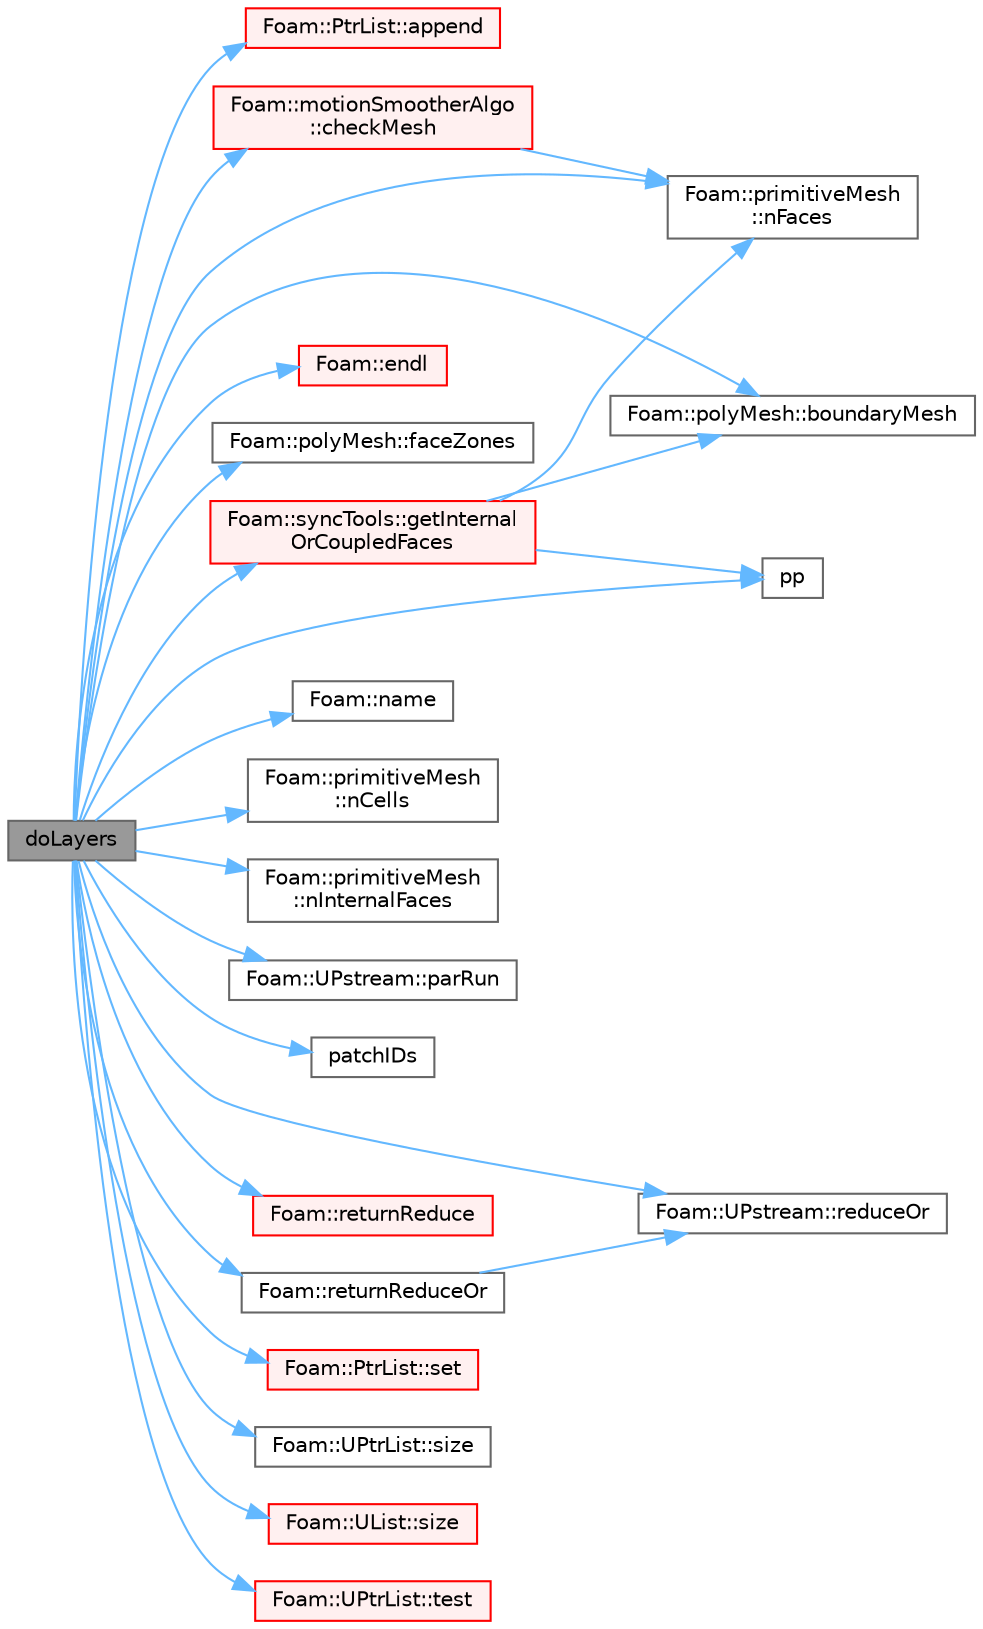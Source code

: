 digraph "doLayers"
{
 // LATEX_PDF_SIZE
  bgcolor="transparent";
  edge [fontname=Helvetica,fontsize=10,labelfontname=Helvetica,labelfontsize=10];
  node [fontname=Helvetica,fontsize=10,shape=box,height=0.2,width=0.4];
  rankdir="LR";
  Node1 [id="Node000001",label="doLayers",height=0.2,width=0.4,color="gray40", fillcolor="grey60", style="filled", fontcolor="black",tooltip=" "];
  Node1 -> Node2 [id="edge1_Node000001_Node000002",color="steelblue1",style="solid",tooltip=" "];
  Node2 [id="Node000002",label="Foam::PtrList::append",height=0.2,width=0.4,color="red", fillcolor="#FFF0F0", style="filled",URL="$classFoam_1_1PtrList.html#a9846c2ecbc3f323d5dc356dedb2c6cbd",tooltip=" "];
  Node1 -> Node6 [id="edge2_Node000001_Node000006",color="steelblue1",style="solid",tooltip=" "];
  Node6 [id="Node000006",label="Foam::polyMesh::boundaryMesh",height=0.2,width=0.4,color="grey40", fillcolor="white", style="filled",URL="$classFoam_1_1polyMesh.html#a02c4e324237bfa4eabeec487c0a011a0",tooltip=" "];
  Node1 -> Node7 [id="edge3_Node000001_Node000007",color="steelblue1",style="solid",tooltip=" "];
  Node7 [id="Node000007",label="Foam::motionSmootherAlgo\l::checkMesh",height=0.2,width=0.4,color="red", fillcolor="#FFF0F0", style="filled",URL="$classFoam_1_1motionSmootherAlgo.html#aae5fa403a1bdcfd426f920bbf2d3d033",tooltip=" "];
  Node7 -> Node11 [id="edge4_Node000007_Node000011",color="steelblue1",style="solid",tooltip=" "];
  Node11 [id="Node000011",label="Foam::primitiveMesh\l::nFaces",height=0.2,width=0.4,color="grey40", fillcolor="white", style="filled",URL="$classFoam_1_1primitiveMesh.html#aad20a227e963e21b706a9dfa3ab7e158",tooltip=" "];
  Node1 -> Node12 [id="edge5_Node000001_Node000012",color="steelblue1",style="solid",tooltip=" "];
  Node12 [id="Node000012",label="Foam::endl",height=0.2,width=0.4,color="red", fillcolor="#FFF0F0", style="filled",URL="$namespaceFoam.html#a7d5eca45a323264dc5fe811500ebda47",tooltip=" "];
  Node1 -> Node16 [id="edge6_Node000001_Node000016",color="steelblue1",style="solid",tooltip=" "];
  Node16 [id="Node000016",label="Foam::polyMesh::faceZones",height=0.2,width=0.4,color="grey40", fillcolor="white", style="filled",URL="$classFoam_1_1polyMesh.html#a091fab9ec32116ddc2f5fb0a802306bc",tooltip=" "];
  Node1 -> Node17 [id="edge7_Node000001_Node000017",color="steelblue1",style="solid",tooltip=" "];
  Node17 [id="Node000017",label="Foam::syncTools::getInternal\lOrCoupledFaces",height=0.2,width=0.4,color="red", fillcolor="#FFF0F0", style="filled",URL="$classFoam_1_1syncTools.html#a1b3b2b1b9fede43a81e25ecd9dbcf853",tooltip=" "];
  Node17 -> Node6 [id="edge8_Node000017_Node000006",color="steelblue1",style="solid",tooltip=" "];
  Node17 -> Node11 [id="edge9_Node000017_Node000011",color="steelblue1",style="solid",tooltip=" "];
  Node17 -> Node18 [id="edge10_Node000017_Node000018",color="steelblue1",style="solid",tooltip=" "];
  Node18 [id="Node000018",label="pp",height=0.2,width=0.4,color="grey40", fillcolor="white", style="filled",URL="$checkPatchTopology_8H.html#a62bd17b324c5b9481f03d4b6d6e09f88",tooltip=" "];
  Node1 -> Node26 [id="edge11_Node000001_Node000026",color="steelblue1",style="solid",tooltip=" "];
  Node26 [id="Node000026",label="Foam::name",height=0.2,width=0.4,color="grey40", fillcolor="white", style="filled",URL="$namespaceFoam.html#accde1bf3e2a4105cca868012a680afbe",tooltip=" "];
  Node1 -> Node27 [id="edge12_Node000001_Node000027",color="steelblue1",style="solid",tooltip=" "];
  Node27 [id="Node000027",label="Foam::primitiveMesh\l::nCells",height=0.2,width=0.4,color="grey40", fillcolor="white", style="filled",URL="$classFoam_1_1primitiveMesh.html#aaba52b9f1145afa50dff7a5d41188dd4",tooltip=" "];
  Node1 -> Node11 [id="edge13_Node000001_Node000011",color="steelblue1",style="solid",tooltip=" "];
  Node1 -> Node28 [id="edge14_Node000001_Node000028",color="steelblue1",style="solid",tooltip=" "];
  Node28 [id="Node000028",label="Foam::primitiveMesh\l::nInternalFaces",height=0.2,width=0.4,color="grey40", fillcolor="white", style="filled",URL="$classFoam_1_1primitiveMesh.html#a49aeaef789e8e3f5972dc70f2e30f413",tooltip=" "];
  Node1 -> Node29 [id="edge15_Node000001_Node000029",color="steelblue1",style="solid",tooltip=" "];
  Node29 [id="Node000029",label="Foam::UPstream::parRun",height=0.2,width=0.4,color="grey40", fillcolor="white", style="filled",URL="$classFoam_1_1UPstream.html#afb8def01c77f71ab69d0bf95b9fb0321",tooltip=" "];
  Node1 -> Node30 [id="edge16_Node000001_Node000030",color="steelblue1",style="solid",tooltip=" "];
  Node30 [id="Node000030",label="patchIDs",height=0.2,width=0.4,color="grey40", fillcolor="white", style="filled",URL="$checkPatchTopology_8H.html#a328b75682b3b5c01024a5accee495a5a",tooltip=" "];
  Node1 -> Node18 [id="edge17_Node000001_Node000018",color="steelblue1",style="solid",tooltip=" "];
  Node1 -> Node31 [id="edge18_Node000001_Node000031",color="steelblue1",style="solid",tooltip=" "];
  Node31 [id="Node000031",label="Foam::UPstream::reduceOr",height=0.2,width=0.4,color="grey40", fillcolor="white", style="filled",URL="$classFoam_1_1UPstream.html#a6ccd37def6efbb95fc9823dee6d45cb1",tooltip=" "];
  Node1 -> Node32 [id="edge19_Node000001_Node000032",color="steelblue1",style="solid",tooltip=" "];
  Node32 [id="Node000032",label="Foam::returnReduce",height=0.2,width=0.4,color="red", fillcolor="#FFF0F0", style="filled",URL="$namespaceFoam.html#acf61c6966eeded6a33f4925a2ab5240a",tooltip=" "];
  Node1 -> Node47 [id="edge20_Node000001_Node000047",color="steelblue1",style="solid",tooltip=" "];
  Node47 [id="Node000047",label="Foam::returnReduceOr",height=0.2,width=0.4,color="grey40", fillcolor="white", style="filled",URL="$namespaceFoam.html#a2e469ccb2cea405f7ddd435d8de00ceb",tooltip=" "];
  Node47 -> Node31 [id="edge21_Node000047_Node000031",color="steelblue1",style="solid",tooltip=" "];
  Node1 -> Node48 [id="edge22_Node000001_Node000048",color="steelblue1",style="solid",tooltip=" "];
  Node48 [id="Node000048",label="Foam::PtrList::set",height=0.2,width=0.4,color="red", fillcolor="#FFF0F0", style="filled",URL="$classFoam_1_1PtrList.html#a0e0a32f842b05e1d69f10292dc27198a",tooltip=" "];
  Node1 -> Node39 [id="edge23_Node000001_Node000039",color="steelblue1",style="solid",tooltip=" "];
  Node39 [id="Node000039",label="Foam::UPtrList::size",height=0.2,width=0.4,color="grey40", fillcolor="white", style="filled",URL="$classFoam_1_1UPtrList.html#a95603446b248fe1ecf5dc59bcc2eaff0",tooltip=" "];
  Node1 -> Node51 [id="edge24_Node000001_Node000051",color="steelblue1",style="solid",tooltip=" "];
  Node51 [id="Node000051",label="Foam::UList::size",height=0.2,width=0.4,color="red", fillcolor="#FFF0F0", style="filled",URL="$classFoam_1_1UList.html#ac1fc1d9dab324bb1b8452c7aa4813026",tooltip=" "];
  Node1 -> Node53 [id="edge25_Node000001_Node000053",color="steelblue1",style="solid",tooltip=" "];
  Node53 [id="Node000053",label="Foam::UPtrList::test",height=0.2,width=0.4,color="red", fillcolor="#FFF0F0", style="filled",URL="$classFoam_1_1UPtrList.html#a53e54aae19ba347f6f4544c764905331",tooltip=" "];
}
